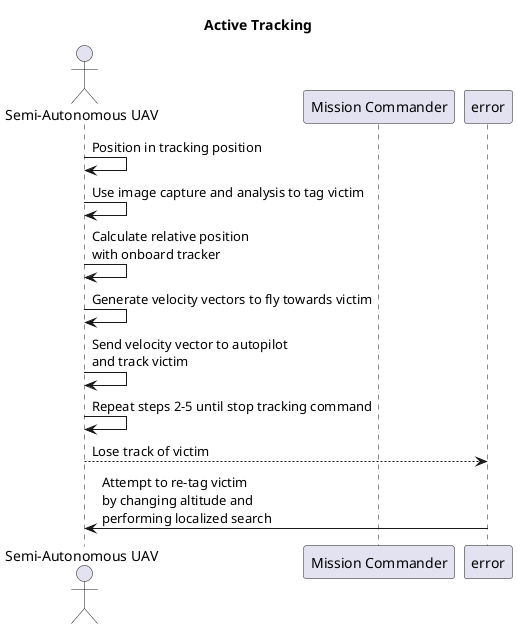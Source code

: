 @startuml
title "Active Tracking"

actor "Semi-Autonomous UAV" as UAV
participant "Mission Commander" as Commander

UAV -> UAV: Position in tracking position
UAV -> UAV: Use image capture and analysis to tag victim
UAV -> UAV: Calculate relative position\nwith onboard tracker
UAV -> UAV: Generate velocity vectors to fly towards victim
UAV -> UAV: Send velocity vector to autopilot\nand track victim
UAV -> UAV: Repeat steps 2-5 until stop tracking command

UAV --> error: Lose track of victim

error -> UAV: Attempt to re-tag victim\nby changing altitude and\nperforming localized search
@enduml
